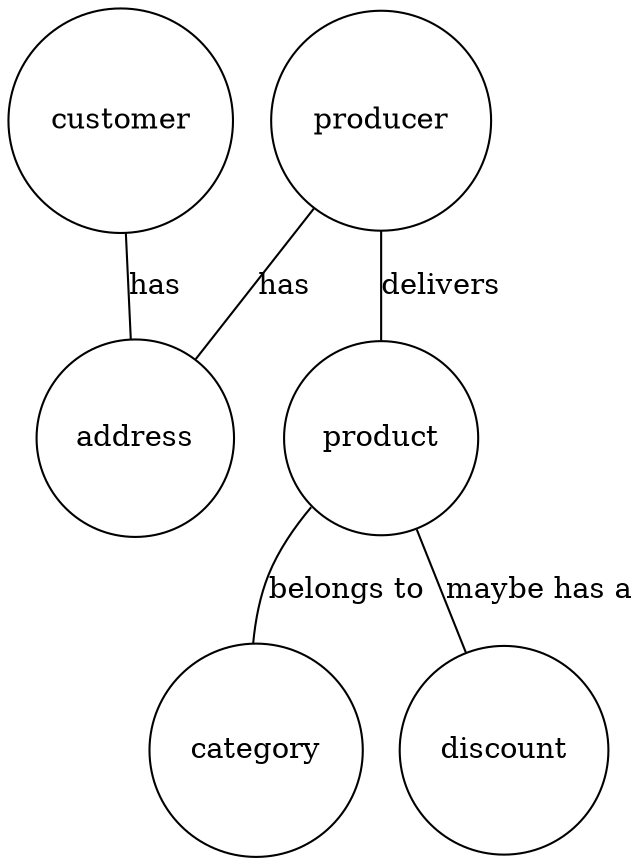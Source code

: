 graph G {

    /**
     * Entities
     */
	"customer" [shape=circle];
    "product" [shape=circle];
	"producer" [shape=circle];
    "category" [shape=circle];
    "address" [shape=circle];
    "discount" [shape=circle];

    /**
     *  Relations
     */
    "producer" -- "product" [ label="delivers" ];
    "producer" -- "address" [ label="has" ];
    "product" -- "discount" [ label="maybe has a" ];
    "product" -- "category" [ label="belongs to" ];
    "customer" -- "address" [ label="has" ];
}
